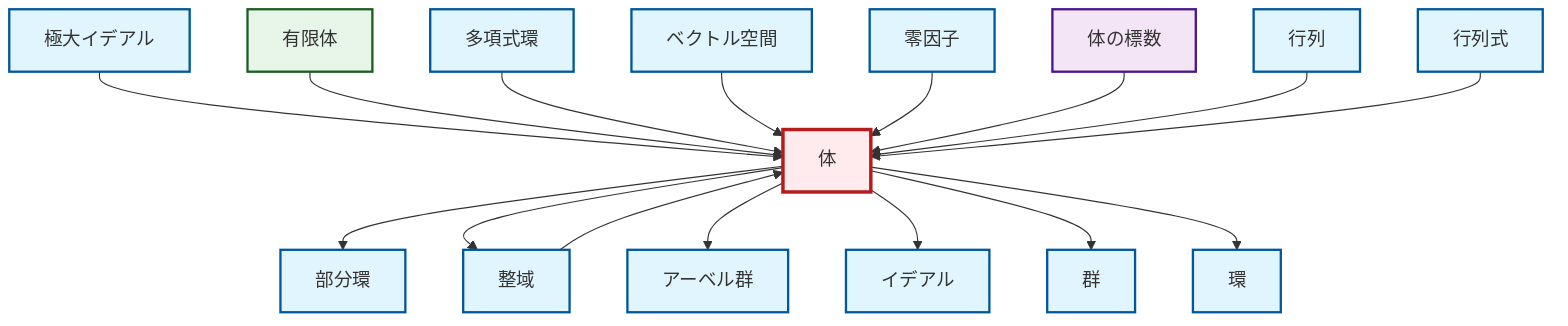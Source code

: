 graph TD
    classDef definition fill:#e1f5fe,stroke:#01579b,stroke-width:2px
    classDef theorem fill:#f3e5f5,stroke:#4a148c,stroke-width:2px
    classDef axiom fill:#fff3e0,stroke:#e65100,stroke-width:2px
    classDef example fill:#e8f5e9,stroke:#1b5e20,stroke-width:2px
    classDef current fill:#ffebee,stroke:#b71c1c,stroke-width:3px
    def-ring["環"]:::definition
    def-group["群"]:::definition
    def-subring["部分環"]:::definition
    thm-field-characteristic["体の標数"]:::theorem
    def-vector-space["ベクトル空間"]:::definition
    def-integral-domain["整域"]:::definition
    def-zero-divisor["零因子"]:::definition
    def-determinant["行列式"]:::definition
    def-abelian-group["アーベル群"]:::definition
    def-field["体"]:::definition
    def-matrix["行列"]:::definition
    def-ideal["イデアル"]:::definition
    ex-finite-field["有限体"]:::example
    def-maximal-ideal["極大イデアル"]:::definition
    def-polynomial-ring["多項式環"]:::definition
    def-integral-domain --> def-field
    def-field --> def-subring
    def-maximal-ideal --> def-field
    ex-finite-field --> def-field
    def-polynomial-ring --> def-field
    def-vector-space --> def-field
    def-zero-divisor --> def-field
    thm-field-characteristic --> def-field
    def-matrix --> def-field
    def-field --> def-integral-domain
    def-determinant --> def-field
    def-field --> def-abelian-group
    def-field --> def-ideal
    def-field --> def-group
    def-field --> def-ring
    class def-field current